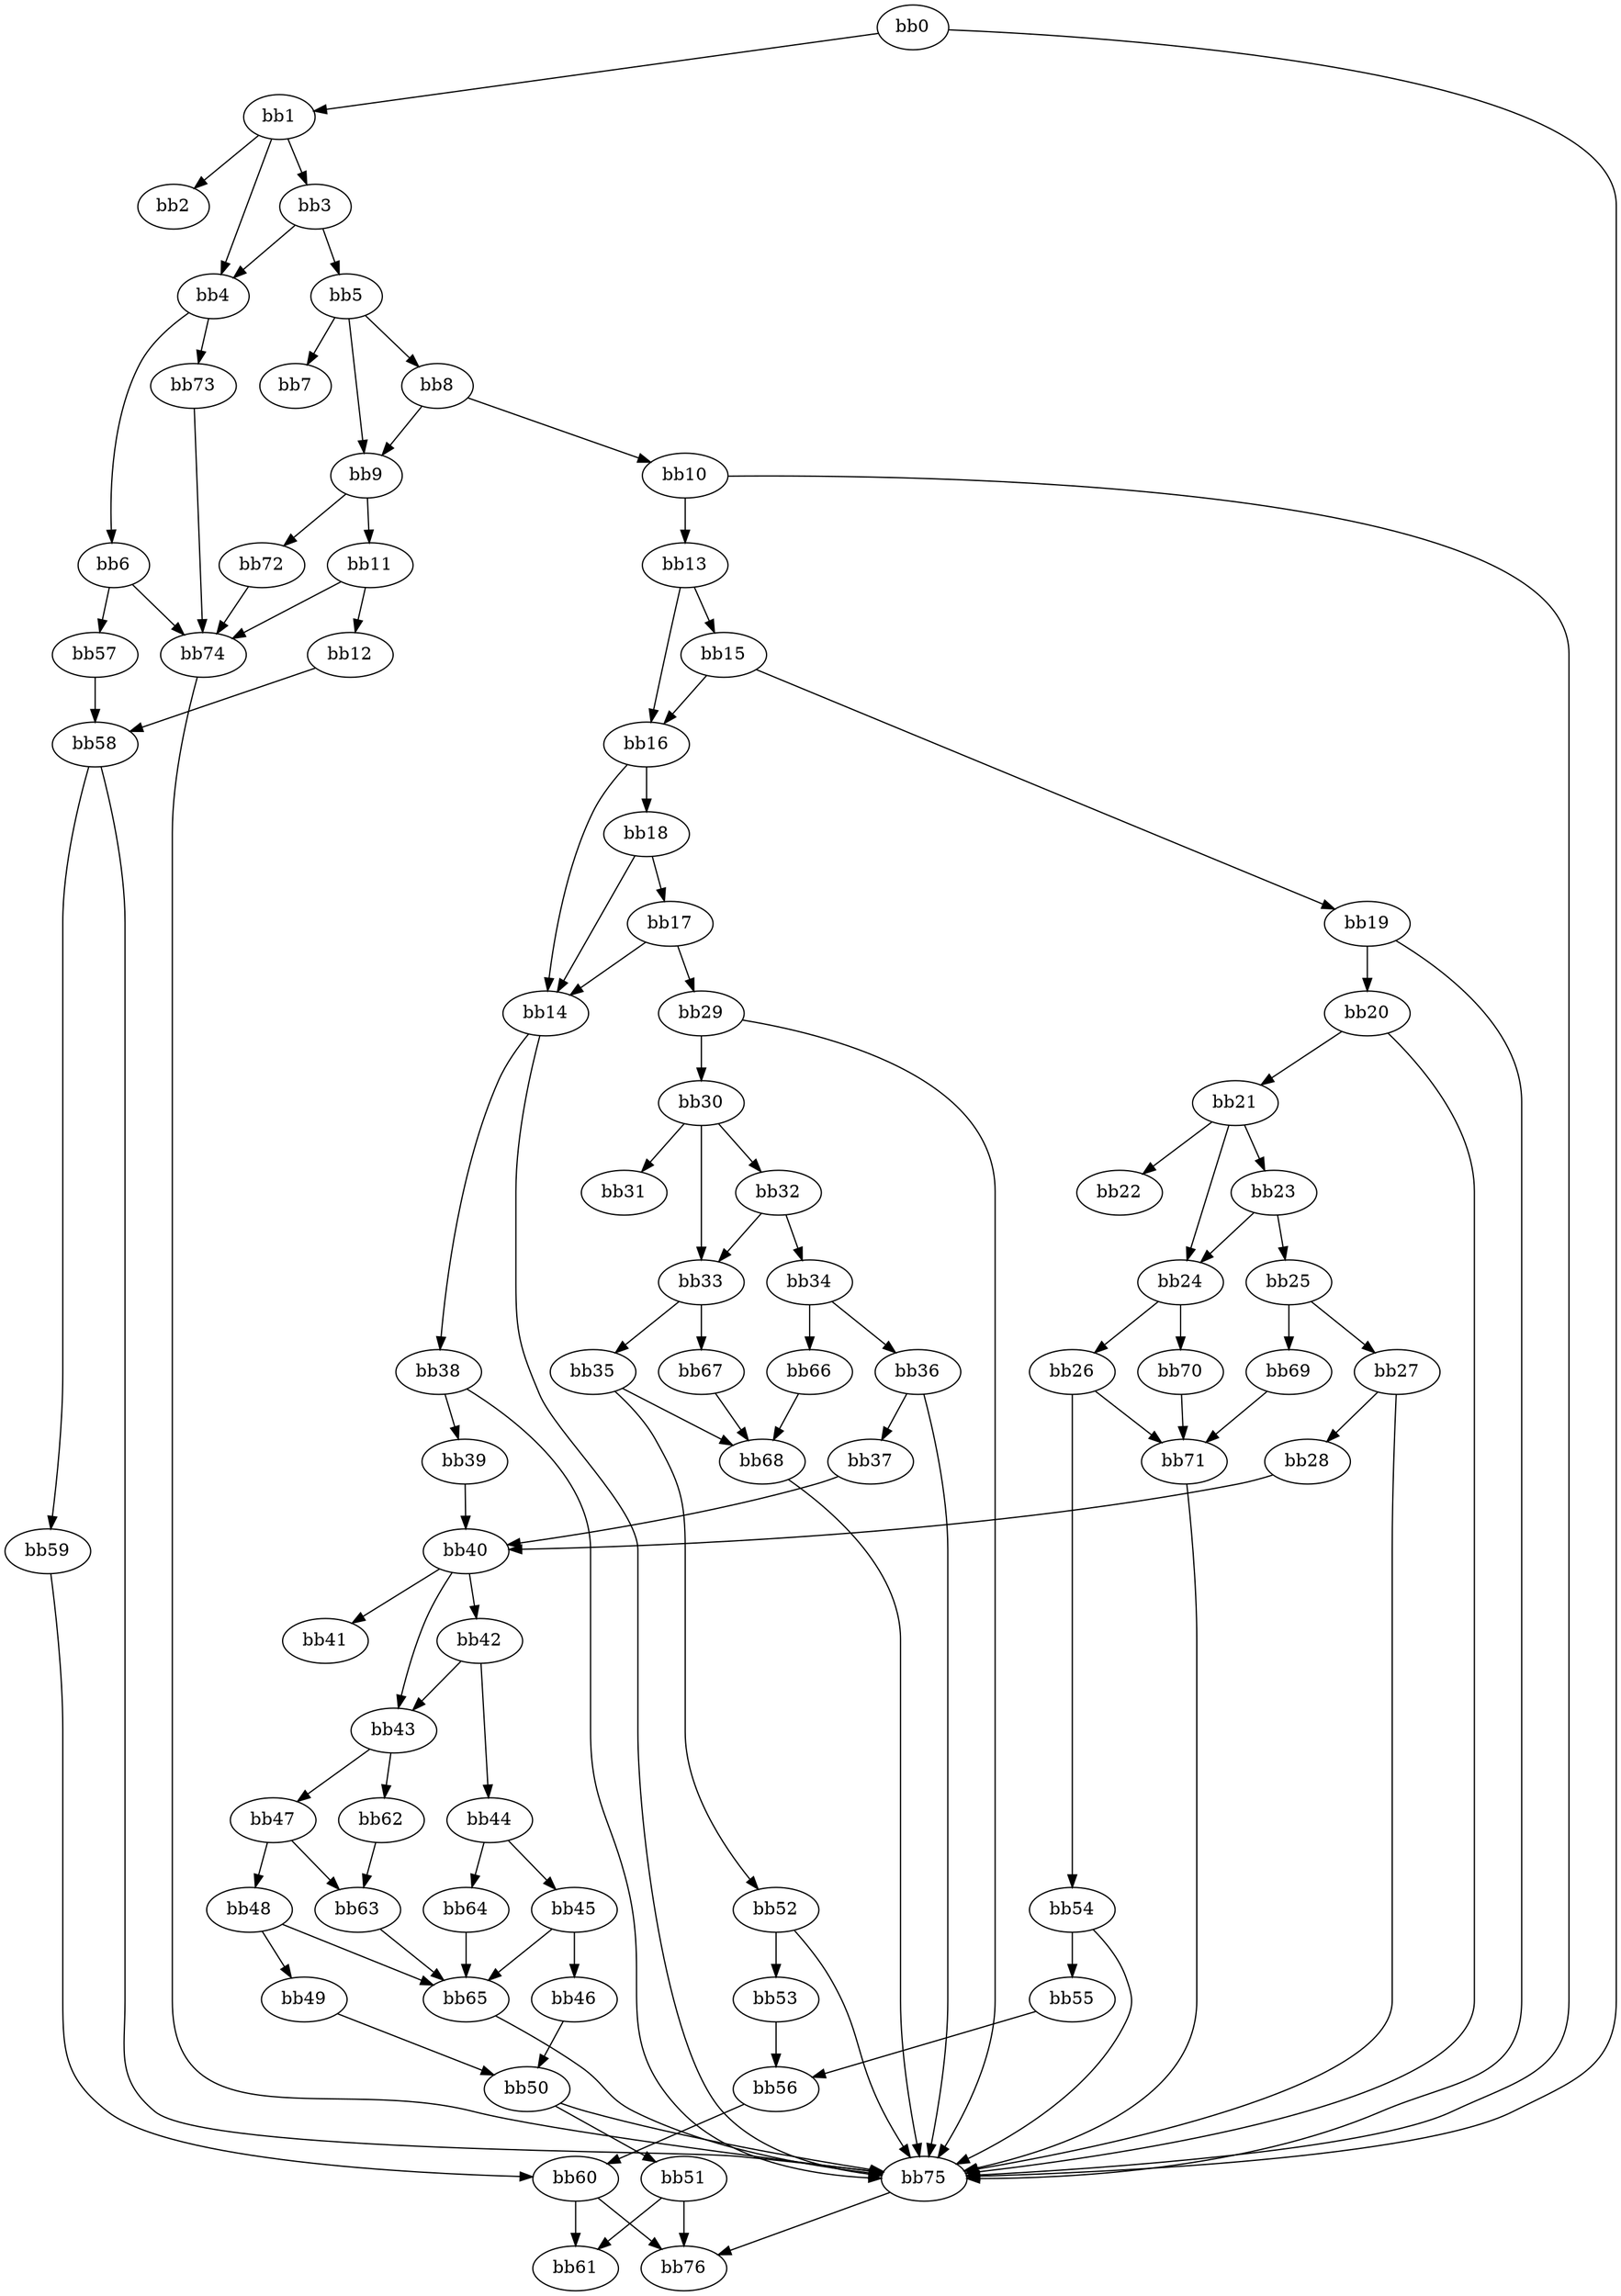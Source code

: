 digraph {
    0 [ label = "bb0\l" ]
    1 [ label = "bb1\l" ]
    2 [ label = "bb2\l" ]
    3 [ label = "bb3\l" ]
    4 [ label = "bb4\l" ]
    5 [ label = "bb5\l" ]
    6 [ label = "bb6\l" ]
    7 [ label = "bb7\l" ]
    8 [ label = "bb8\l" ]
    9 [ label = "bb9\l" ]
    10 [ label = "bb10\l" ]
    11 [ label = "bb11\l" ]
    12 [ label = "bb12\l" ]
    13 [ label = "bb13\l" ]
    14 [ label = "bb14\l" ]
    15 [ label = "bb15\l" ]
    16 [ label = "bb16\l" ]
    17 [ label = "bb17\l" ]
    18 [ label = "bb18\l" ]
    19 [ label = "bb19\l" ]
    20 [ label = "bb20\l" ]
    21 [ label = "bb21\l" ]
    22 [ label = "bb22\l" ]
    23 [ label = "bb23\l" ]
    24 [ label = "bb24\l" ]
    25 [ label = "bb25\l" ]
    26 [ label = "bb26\l" ]
    27 [ label = "bb27\l" ]
    28 [ label = "bb28\l" ]
    29 [ label = "bb29\l" ]
    30 [ label = "bb30\l" ]
    31 [ label = "bb31\l" ]
    32 [ label = "bb32\l" ]
    33 [ label = "bb33\l" ]
    34 [ label = "bb34\l" ]
    35 [ label = "bb35\l" ]
    36 [ label = "bb36\l" ]
    37 [ label = "bb37\l" ]
    38 [ label = "bb38\l" ]
    39 [ label = "bb39\l" ]
    40 [ label = "bb40\l" ]
    41 [ label = "bb41\l" ]
    42 [ label = "bb42\l" ]
    43 [ label = "bb43\l" ]
    44 [ label = "bb44\l" ]
    45 [ label = "bb45\l" ]
    46 [ label = "bb46\l" ]
    47 [ label = "bb47\l" ]
    48 [ label = "bb48\l" ]
    49 [ label = "bb49\l" ]
    50 [ label = "bb50\l" ]
    51 [ label = "bb51\l" ]
    52 [ label = "bb52\l" ]
    53 [ label = "bb53\l" ]
    54 [ label = "bb54\l" ]
    55 [ label = "bb55\l" ]
    56 [ label = "bb56\l" ]
    57 [ label = "bb57\l" ]
    58 [ label = "bb58\l" ]
    59 [ label = "bb59\l" ]
    60 [ label = "bb60\l" ]
    61 [ label = "bb61\l" ]
    62 [ label = "bb62\l" ]
    63 [ label = "bb63\l" ]
    64 [ label = "bb64\l" ]
    65 [ label = "bb65\l" ]
    66 [ label = "bb66\l" ]
    67 [ label = "bb67\l" ]
    68 [ label = "bb68\l" ]
    69 [ label = "bb69\l" ]
    70 [ label = "bb70\l" ]
    71 [ label = "bb71\l" ]
    72 [ label = "bb72\l" ]
    73 [ label = "bb73\l" ]
    74 [ label = "bb74\l" ]
    75 [ label = "bb75\l" ]
    76 [ label = "bb76\l" ]
    0 -> 1 [ ]
    0 -> 75 [ ]
    1 -> 2 [ ]
    1 -> 3 [ ]
    1 -> 4 [ ]
    3 -> 4 [ ]
    3 -> 5 [ ]
    4 -> 6 [ ]
    4 -> 73 [ ]
    5 -> 7 [ ]
    5 -> 8 [ ]
    5 -> 9 [ ]
    6 -> 57 [ ]
    6 -> 74 [ ]
    8 -> 9 [ ]
    8 -> 10 [ ]
    9 -> 11 [ ]
    9 -> 72 [ ]
    10 -> 13 [ ]
    10 -> 75 [ ]
    11 -> 12 [ ]
    11 -> 74 [ ]
    12 -> 58 [ ]
    13 -> 15 [ ]
    13 -> 16 [ ]
    14 -> 38 [ ]
    14 -> 75 [ ]
    15 -> 16 [ ]
    15 -> 19 [ ]
    16 -> 14 [ ]
    16 -> 18 [ ]
    17 -> 14 [ ]
    17 -> 29 [ ]
    18 -> 14 [ ]
    18 -> 17 [ ]
    19 -> 20 [ ]
    19 -> 75 [ ]
    20 -> 21 [ ]
    20 -> 75 [ ]
    21 -> 22 [ ]
    21 -> 23 [ ]
    21 -> 24 [ ]
    23 -> 24 [ ]
    23 -> 25 [ ]
    24 -> 26 [ ]
    24 -> 70 [ ]
    25 -> 27 [ ]
    25 -> 69 [ ]
    26 -> 54 [ ]
    26 -> 71 [ ]
    27 -> 28 [ ]
    27 -> 75 [ ]
    28 -> 40 [ ]
    29 -> 30 [ ]
    29 -> 75 [ ]
    30 -> 31 [ ]
    30 -> 32 [ ]
    30 -> 33 [ ]
    32 -> 33 [ ]
    32 -> 34 [ ]
    33 -> 35 [ ]
    33 -> 67 [ ]
    34 -> 36 [ ]
    34 -> 66 [ ]
    35 -> 52 [ ]
    35 -> 68 [ ]
    36 -> 37 [ ]
    36 -> 75 [ ]
    37 -> 40 [ ]
    38 -> 39 [ ]
    38 -> 75 [ ]
    39 -> 40 [ ]
    40 -> 41 [ ]
    40 -> 42 [ ]
    40 -> 43 [ ]
    42 -> 43 [ ]
    42 -> 44 [ ]
    43 -> 47 [ ]
    43 -> 62 [ ]
    44 -> 45 [ ]
    44 -> 64 [ ]
    45 -> 46 [ ]
    45 -> 65 [ ]
    46 -> 50 [ ]
    47 -> 48 [ ]
    47 -> 63 [ ]
    48 -> 49 [ ]
    48 -> 65 [ ]
    49 -> 50 [ ]
    50 -> 51 [ ]
    50 -> 75 [ ]
    51 -> 61 [ ]
    51 -> 76 [ ]
    52 -> 53 [ ]
    52 -> 75 [ ]
    53 -> 56 [ ]
    54 -> 55 [ ]
    54 -> 75 [ ]
    55 -> 56 [ ]
    56 -> 60 [ ]
    57 -> 58 [ ]
    58 -> 59 [ ]
    58 -> 75 [ ]
    59 -> 60 [ ]
    60 -> 61 [ ]
    60 -> 76 [ ]
    62 -> 63 [ ]
    63 -> 65 [ ]
    64 -> 65 [ ]
    65 -> 75 [ ]
    66 -> 68 [ ]
    67 -> 68 [ ]
    68 -> 75 [ ]
    69 -> 71 [ ]
    70 -> 71 [ ]
    71 -> 75 [ ]
    72 -> 74 [ ]
    73 -> 74 [ ]
    74 -> 75 [ ]
    75 -> 76 [ ]
}

